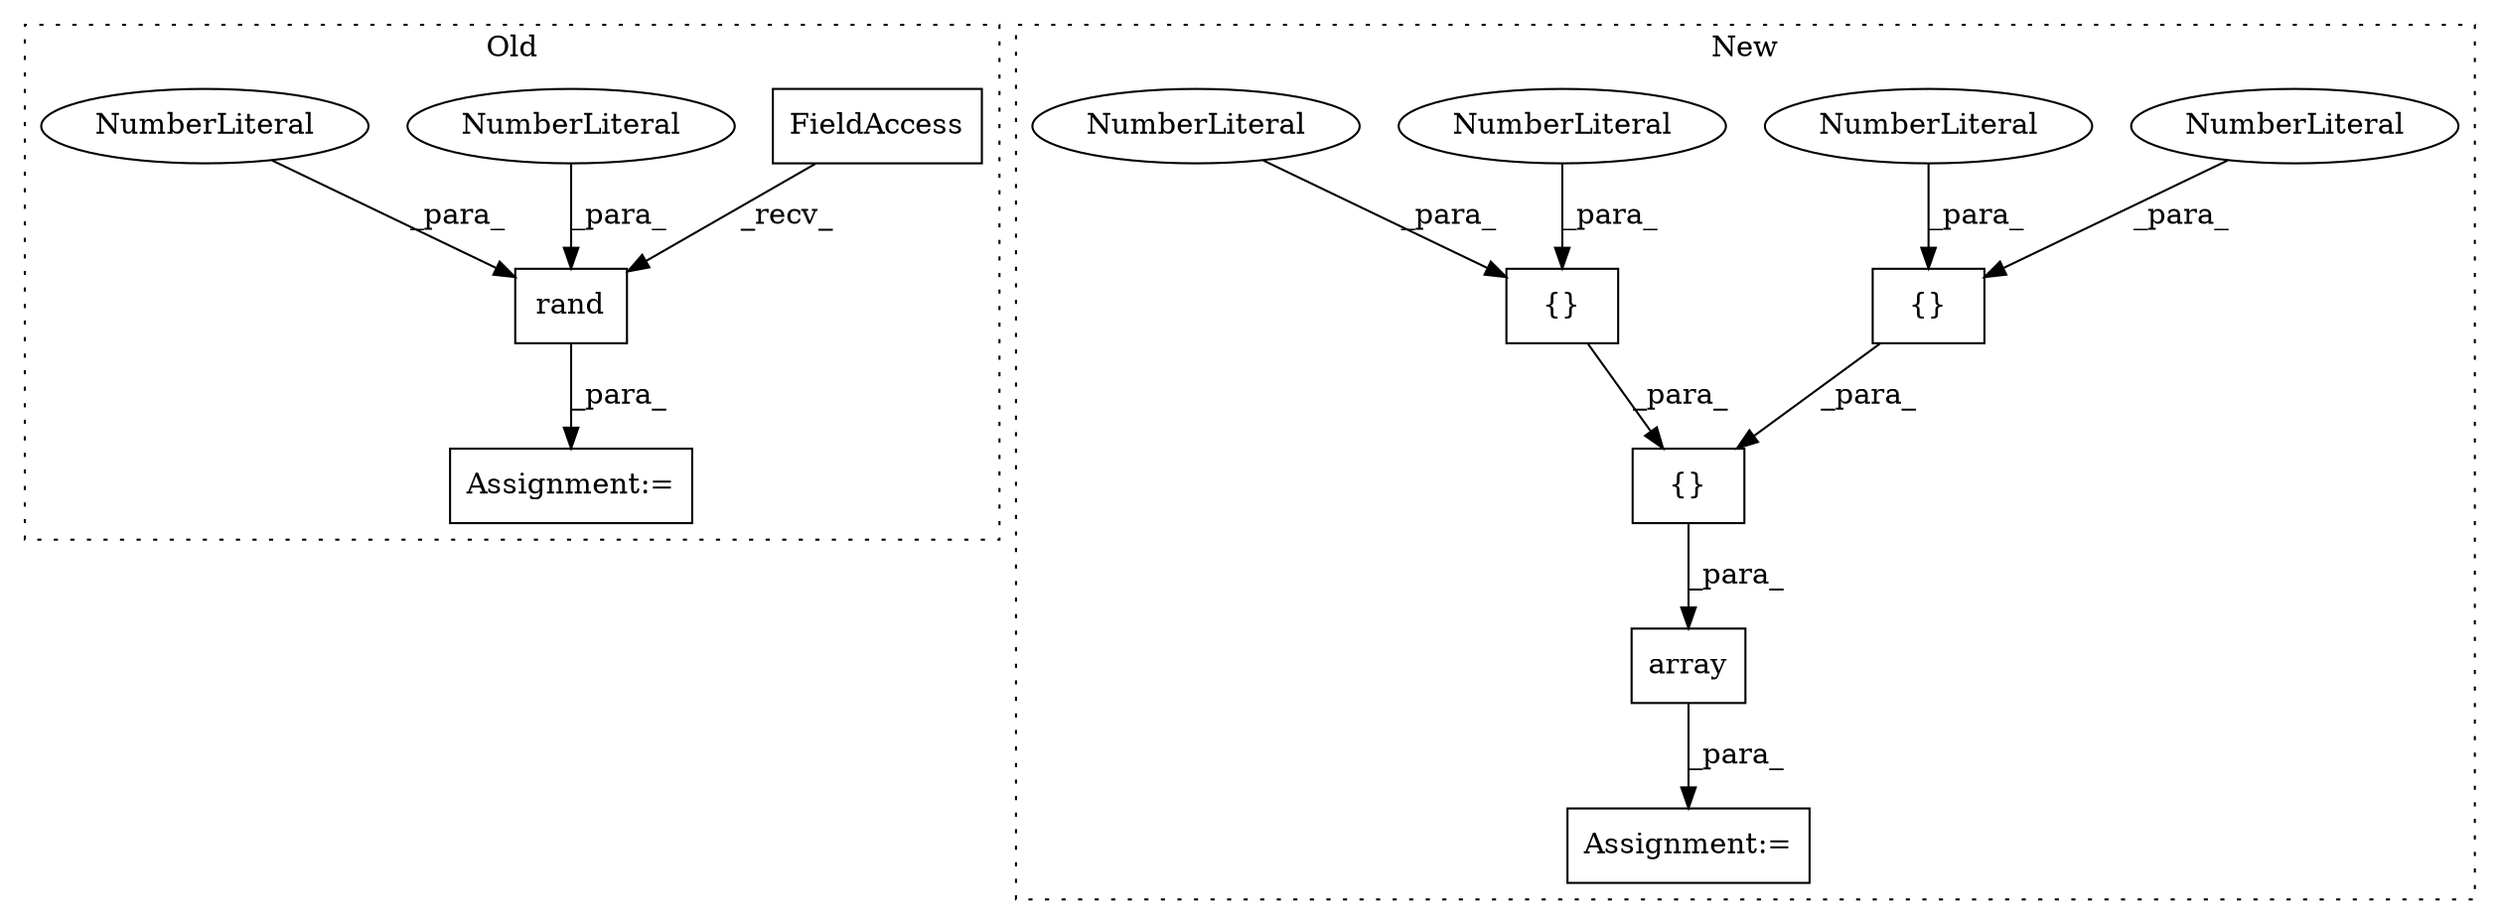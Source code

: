 digraph G {
subgraph cluster0 {
1 [label="rand" a="32" s="745,753" l="5,1" shape="box"];
3 [label="FieldAccess" a="22" s="732" l="12" shape="box"];
8 [label="Assignment:=" a="7" s="721" l="1" shape="box"];
9 [label="NumberLiteral" a="34" s="750" l="1" shape="ellipse"];
10 [label="NumberLiteral" a="34" s="752" l="1" shape="ellipse"];
label = "Old";
style="dotted";
}
subgraph cluster1 {
2 [label="array" a="32" s="813,869" l="6,1" shape="box"];
4 [label="{}" a="4" s="859,867" l="1,1" shape="box"];
5 [label="NumberLiteral" a="34" s="862" l="1" shape="ellipse"];
6 [label="NumberLiteral" a="34" s="864" l="3" shape="ellipse"];
7 [label="Assignment:=" a="7" s="788" l="1" shape="box"];
11 [label="{}" a="4" s="848,857" l="1,1" shape="box"];
12 [label="NumberLiteral" a="34" s="854" l="3" shape="ellipse"];
13 [label="{}" a="4" s="847,868" l="1,1" shape="box"];
14 [label="NumberLiteral" a="34" s="852" l="1" shape="ellipse"];
label = "New";
style="dotted";
}
1 -> 8 [label="_para_"];
2 -> 7 [label="_para_"];
3 -> 1 [label="_recv_"];
4 -> 13 [label="_para_"];
5 -> 4 [label="_para_"];
6 -> 4 [label="_para_"];
9 -> 1 [label="_para_"];
10 -> 1 [label="_para_"];
11 -> 13 [label="_para_"];
12 -> 11 [label="_para_"];
13 -> 2 [label="_para_"];
14 -> 11 [label="_para_"];
}